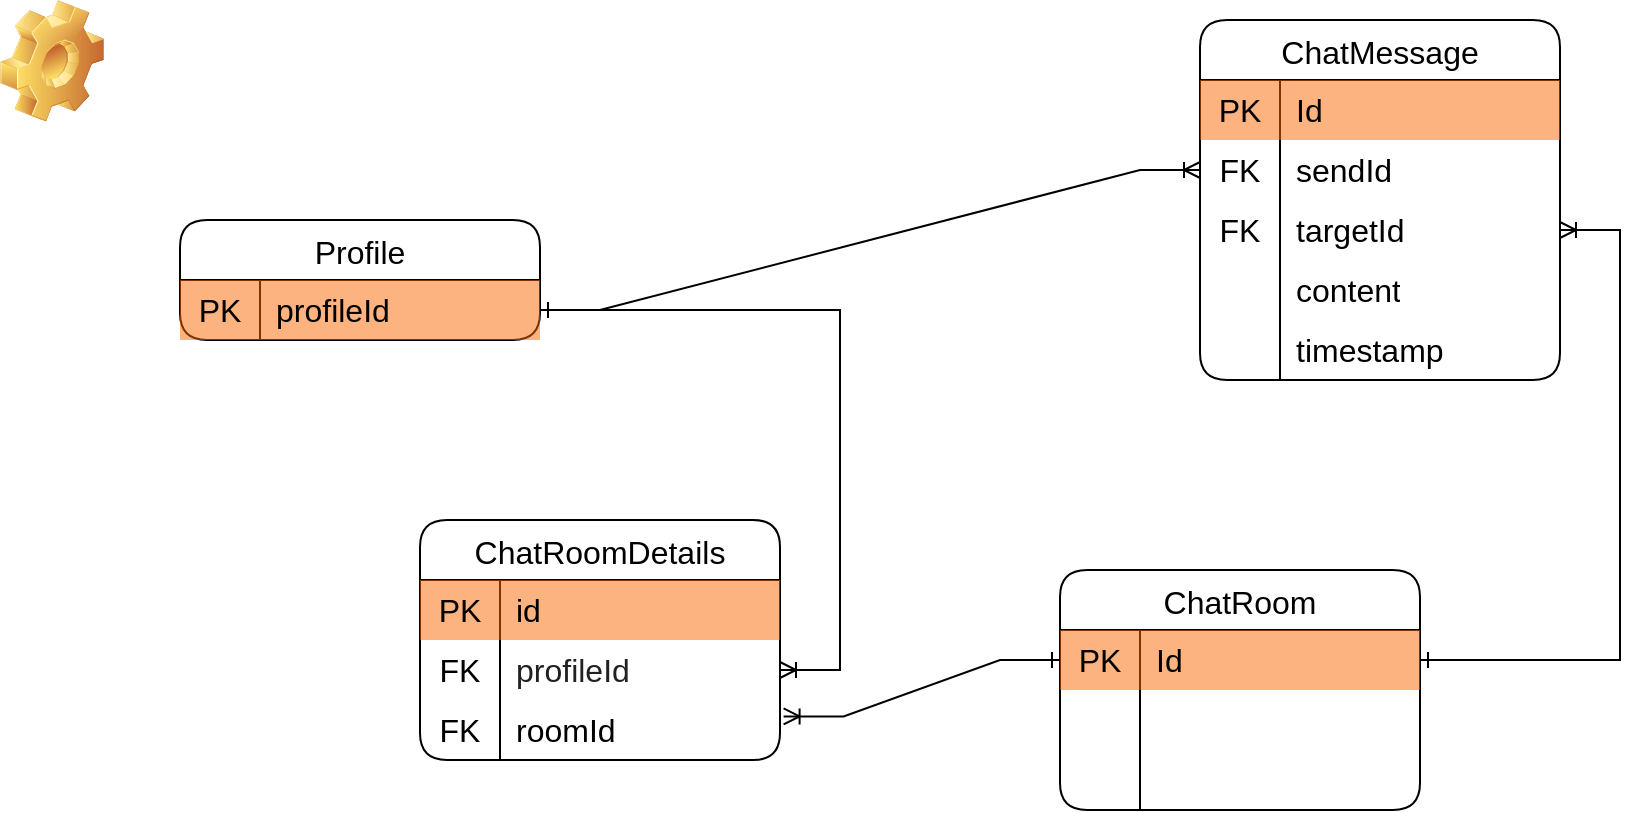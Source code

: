 <mxfile version="27.1.5">
  <diagram name="Trang-1" id="pwQh-P7N_mDCf1bXrBvJ">
    <mxGraphModel dx="1869" dy="604" grid="1" gridSize="10" guides="1" tooltips="1" connect="1" arrows="1" fold="1" page="1" pageScale="1" pageWidth="827" pageHeight="1169" math="0" shadow="0">
      <root>
        <mxCell id="0" />
        <mxCell id="1" parent="0" />
        <mxCell id="VwzWrJkpZuTJLP2jsCJy-5" value="ChatRoom" style="shape=table;startSize=30;container=1;collapsible=0;childLayout=tableLayout;fixedRows=1;rowLines=0;fontStyle=0;fontSize=16;labelBackgroundColor=none;rounded=1;" parent="1" vertex="1">
          <mxGeometry x="130" y="305" width="180" height="120" as="geometry" />
        </mxCell>
        <mxCell id="VwzWrJkpZuTJLP2jsCJy-6" value="" style="shape=tableRow;horizontal=0;startSize=0;swimlaneHead=0;swimlaneBody=0;top=0;left=0;bottom=0;right=0;collapsible=0;dropTarget=0;fillColor=none;points=[[0,0.5],[1,0.5]];portConstraint=eastwest;fontSize=16;labelBackgroundColor=none;" parent="VwzWrJkpZuTJLP2jsCJy-5" vertex="1">
          <mxGeometry y="30" width="180" height="30" as="geometry" />
        </mxCell>
        <mxCell id="VwzWrJkpZuTJLP2jsCJy-7" value="PK" style="shape=partialRectangle;html=1;whiteSpace=wrap;connectable=0;fillColor=#fa6800;top=0;left=0;bottom=0;right=0;overflow=hidden;pointerEvents=1;fontSize=16;labelBackgroundColor=none;fontColor=#000000;strokeColor=#C73500;opacity=50;" parent="VwzWrJkpZuTJLP2jsCJy-6" vertex="1">
          <mxGeometry width="40" height="30" as="geometry">
            <mxRectangle width="40" height="30" as="alternateBounds" />
          </mxGeometry>
        </mxCell>
        <mxCell id="VwzWrJkpZuTJLP2jsCJy-8" value="Id" style="shape=partialRectangle;html=1;whiteSpace=wrap;connectable=0;fillColor=#fa6800;top=0;left=0;bottom=0;right=0;align=left;spacingLeft=6;overflow=hidden;fontSize=16;labelBackgroundColor=none;fontColor=#000000;strokeColor=#C73500;opacity=50;" parent="VwzWrJkpZuTJLP2jsCJy-6" vertex="1">
          <mxGeometry x="40" width="140" height="30" as="geometry">
            <mxRectangle width="140" height="30" as="alternateBounds" />
          </mxGeometry>
        </mxCell>
        <mxCell id="VwzWrJkpZuTJLP2jsCJy-9" value="" style="shape=tableRow;horizontal=0;startSize=0;swimlaneHead=0;swimlaneBody=0;top=0;left=0;bottom=0;right=0;collapsible=0;dropTarget=0;fillColor=none;points=[[0,0.5],[1,0.5]];portConstraint=eastwest;fontSize=16;labelBackgroundColor=none;" parent="VwzWrJkpZuTJLP2jsCJy-5" vertex="1">
          <mxGeometry y="60" width="180" height="30" as="geometry" />
        </mxCell>
        <mxCell id="VwzWrJkpZuTJLP2jsCJy-10" value="" style="shape=partialRectangle;html=1;whiteSpace=wrap;connectable=0;fillColor=none;top=0;left=0;bottom=0;right=0;overflow=hidden;fontSize=16;labelBackgroundColor=none;" parent="VwzWrJkpZuTJLP2jsCJy-9" vertex="1">
          <mxGeometry width="40" height="30" as="geometry">
            <mxRectangle width="40" height="30" as="alternateBounds" />
          </mxGeometry>
        </mxCell>
        <mxCell id="VwzWrJkpZuTJLP2jsCJy-11" value="" style="shape=partialRectangle;html=1;whiteSpace=wrap;connectable=0;fillColor=none;top=0;left=0;bottom=0;right=0;align=left;spacingLeft=6;overflow=hidden;fontSize=16;labelBackgroundColor=none;" parent="VwzWrJkpZuTJLP2jsCJy-9" vertex="1">
          <mxGeometry x="40" width="140" height="30" as="geometry">
            <mxRectangle width="140" height="30" as="alternateBounds" />
          </mxGeometry>
        </mxCell>
        <mxCell id="VwzWrJkpZuTJLP2jsCJy-12" value="" style="shape=tableRow;horizontal=0;startSize=0;swimlaneHead=0;swimlaneBody=0;top=0;left=0;bottom=0;right=0;collapsible=0;dropTarget=0;fillColor=none;points=[[0,0.5],[1,0.5]];portConstraint=eastwest;fontSize=16;labelBackgroundColor=none;" parent="VwzWrJkpZuTJLP2jsCJy-5" vertex="1">
          <mxGeometry y="90" width="180" height="30" as="geometry" />
        </mxCell>
        <mxCell id="VwzWrJkpZuTJLP2jsCJy-13" value="" style="shape=partialRectangle;html=1;whiteSpace=wrap;connectable=0;fillColor=none;top=0;left=0;bottom=0;right=0;overflow=hidden;fontSize=16;labelBackgroundColor=none;" parent="VwzWrJkpZuTJLP2jsCJy-12" vertex="1">
          <mxGeometry width="40" height="30" as="geometry">
            <mxRectangle width="40" height="30" as="alternateBounds" />
          </mxGeometry>
        </mxCell>
        <mxCell id="VwzWrJkpZuTJLP2jsCJy-14" value="" style="shape=partialRectangle;html=1;whiteSpace=wrap;connectable=0;fillColor=none;top=0;left=0;bottom=0;right=0;align=left;spacingLeft=6;overflow=hidden;fontSize=16;labelBackgroundColor=none;" parent="VwzWrJkpZuTJLP2jsCJy-12" vertex="1">
          <mxGeometry x="40" width="140" height="30" as="geometry">
            <mxRectangle width="140" height="30" as="alternateBounds" />
          </mxGeometry>
        </mxCell>
        <mxCell id="VwzWrJkpZuTJLP2jsCJy-15" value="ChatMessage" style="shape=table;startSize=30;container=1;collapsible=0;childLayout=tableLayout;fixedRows=1;rowLines=0;fontStyle=0;fontSize=16;labelBackgroundColor=none;rounded=1;" parent="1" vertex="1">
          <mxGeometry x="200" y="30" width="180" height="180" as="geometry" />
        </mxCell>
        <mxCell id="VwzWrJkpZuTJLP2jsCJy-16" value="" style="shape=tableRow;horizontal=0;startSize=0;swimlaneHead=0;swimlaneBody=0;top=0;left=0;bottom=0;right=0;collapsible=0;dropTarget=0;fillColor=none;points=[[0,0.5],[1,0.5]];portConstraint=eastwest;fontSize=16;labelBackgroundColor=none;" parent="VwzWrJkpZuTJLP2jsCJy-15" vertex="1">
          <mxGeometry y="30" width="180" height="30" as="geometry" />
        </mxCell>
        <mxCell id="VwzWrJkpZuTJLP2jsCJy-17" value="PK" style="shape=partialRectangle;html=1;whiteSpace=wrap;connectable=0;fillColor=#fa6800;top=0;left=0;bottom=0;right=0;overflow=hidden;pointerEvents=1;fontSize=16;labelBackgroundColor=none;fontColor=#000000;strokeColor=#C73500;opacity=50;" parent="VwzWrJkpZuTJLP2jsCJy-16" vertex="1">
          <mxGeometry width="40" height="30" as="geometry">
            <mxRectangle width="40" height="30" as="alternateBounds" />
          </mxGeometry>
        </mxCell>
        <mxCell id="VwzWrJkpZuTJLP2jsCJy-18" value="Id" style="shape=partialRectangle;html=1;whiteSpace=wrap;connectable=0;fillColor=#fa6800;top=0;left=0;bottom=0;right=0;align=left;spacingLeft=6;overflow=hidden;fontSize=16;labelBackgroundColor=none;fontColor=#000000;strokeColor=#C73500;opacity=50;" parent="VwzWrJkpZuTJLP2jsCJy-16" vertex="1">
          <mxGeometry x="40" width="140" height="30" as="geometry">
            <mxRectangle width="140" height="30" as="alternateBounds" />
          </mxGeometry>
        </mxCell>
        <mxCell id="VwzWrJkpZuTJLP2jsCJy-19" value="" style="shape=tableRow;horizontal=0;startSize=0;swimlaneHead=0;swimlaneBody=0;top=0;left=0;bottom=0;right=0;collapsible=0;dropTarget=0;fillColor=none;points=[[0,0.5],[1,0.5]];portConstraint=eastwest;fontSize=16;labelBackgroundColor=none;" parent="VwzWrJkpZuTJLP2jsCJy-15" vertex="1">
          <mxGeometry y="60" width="180" height="30" as="geometry" />
        </mxCell>
        <mxCell id="VwzWrJkpZuTJLP2jsCJy-20" value="FK" style="shape=partialRectangle;html=1;whiteSpace=wrap;connectable=0;fillColor=none;top=0;left=0;bottom=0;right=0;overflow=hidden;fontSize=16;labelBackgroundColor=none;" parent="VwzWrJkpZuTJLP2jsCJy-19" vertex="1">
          <mxGeometry width="40" height="30" as="geometry">
            <mxRectangle width="40" height="30" as="alternateBounds" />
          </mxGeometry>
        </mxCell>
        <mxCell id="VwzWrJkpZuTJLP2jsCJy-21" value="sendId" style="shape=partialRectangle;html=1;whiteSpace=wrap;connectable=0;fillColor=none;top=0;left=0;bottom=0;right=0;align=left;spacingLeft=6;overflow=hidden;fontSize=16;labelBackgroundColor=none;" parent="VwzWrJkpZuTJLP2jsCJy-19" vertex="1">
          <mxGeometry x="40" width="140" height="30" as="geometry">
            <mxRectangle width="140" height="30" as="alternateBounds" />
          </mxGeometry>
        </mxCell>
        <mxCell id="ruw2eUprHoUhtaNcCGyu-4" style="shape=tableRow;horizontal=0;startSize=0;swimlaneHead=0;swimlaneBody=0;top=0;left=0;bottom=0;right=0;collapsible=0;dropTarget=0;fillColor=none;points=[[0,0.5],[1,0.5]];portConstraint=eastwest;fontSize=16;labelBackgroundColor=none;" vertex="1" parent="VwzWrJkpZuTJLP2jsCJy-15">
          <mxGeometry y="90" width="180" height="30" as="geometry" />
        </mxCell>
        <mxCell id="ruw2eUprHoUhtaNcCGyu-5" value="FK" style="shape=partialRectangle;html=1;whiteSpace=wrap;connectable=0;fillColor=none;top=0;left=0;bottom=0;right=0;overflow=hidden;fontSize=16;labelBackgroundColor=none;" vertex="1" parent="ruw2eUprHoUhtaNcCGyu-4">
          <mxGeometry width="40" height="30" as="geometry">
            <mxRectangle width="40" height="30" as="alternateBounds" />
          </mxGeometry>
        </mxCell>
        <mxCell id="ruw2eUprHoUhtaNcCGyu-6" value="targetId" style="shape=partialRectangle;html=1;whiteSpace=wrap;connectable=0;fillColor=none;top=0;left=0;bottom=0;right=0;align=left;spacingLeft=6;overflow=hidden;fontSize=16;labelBackgroundColor=none;" vertex="1" parent="ruw2eUprHoUhtaNcCGyu-4">
          <mxGeometry x="40" width="140" height="30" as="geometry">
            <mxRectangle width="140" height="30" as="alternateBounds" />
          </mxGeometry>
        </mxCell>
        <mxCell id="VwzWrJkpZuTJLP2jsCJy-22" value="" style="shape=tableRow;horizontal=0;startSize=0;swimlaneHead=0;swimlaneBody=0;top=0;left=0;bottom=0;right=0;collapsible=0;dropTarget=0;fillColor=none;points=[[0,0.5],[1,0.5]];portConstraint=eastwest;fontSize=16;labelBackgroundColor=none;" parent="VwzWrJkpZuTJLP2jsCJy-15" vertex="1">
          <mxGeometry y="120" width="180" height="30" as="geometry" />
        </mxCell>
        <mxCell id="VwzWrJkpZuTJLP2jsCJy-23" value="" style="shape=partialRectangle;html=1;whiteSpace=wrap;connectable=0;fillColor=none;top=0;left=0;bottom=0;right=0;overflow=hidden;fontSize=16;labelBackgroundColor=none;" parent="VwzWrJkpZuTJLP2jsCJy-22" vertex="1">
          <mxGeometry width="40" height="30" as="geometry">
            <mxRectangle width="40" height="30" as="alternateBounds" />
          </mxGeometry>
        </mxCell>
        <mxCell id="VwzWrJkpZuTJLP2jsCJy-24" value="content" style="shape=partialRectangle;html=1;whiteSpace=wrap;connectable=0;fillColor=none;top=0;left=0;bottom=0;right=0;align=left;spacingLeft=6;overflow=hidden;fontSize=16;labelBackgroundColor=none;" parent="VwzWrJkpZuTJLP2jsCJy-22" vertex="1">
          <mxGeometry x="40" width="140" height="30" as="geometry">
            <mxRectangle width="140" height="30" as="alternateBounds" />
          </mxGeometry>
        </mxCell>
        <mxCell id="ruw2eUprHoUhtaNcCGyu-1" style="shape=tableRow;horizontal=0;startSize=0;swimlaneHead=0;swimlaneBody=0;top=0;left=0;bottom=0;right=0;collapsible=0;dropTarget=0;fillColor=none;points=[[0,0.5],[1,0.5]];portConstraint=eastwest;fontSize=16;labelBackgroundColor=none;" vertex="1" parent="VwzWrJkpZuTJLP2jsCJy-15">
          <mxGeometry y="150" width="180" height="30" as="geometry" />
        </mxCell>
        <mxCell id="ruw2eUprHoUhtaNcCGyu-2" style="shape=partialRectangle;html=1;whiteSpace=wrap;connectable=0;fillColor=none;top=0;left=0;bottom=0;right=0;overflow=hidden;fontSize=16;labelBackgroundColor=none;" vertex="1" parent="ruw2eUprHoUhtaNcCGyu-1">
          <mxGeometry width="40" height="30" as="geometry">
            <mxRectangle width="40" height="30" as="alternateBounds" />
          </mxGeometry>
        </mxCell>
        <mxCell id="ruw2eUprHoUhtaNcCGyu-3" value="timestamp" style="shape=partialRectangle;html=1;whiteSpace=wrap;connectable=0;fillColor=none;top=0;left=0;bottom=0;right=0;align=left;spacingLeft=6;overflow=hidden;fontSize=16;labelBackgroundColor=none;" vertex="1" parent="ruw2eUprHoUhtaNcCGyu-1">
          <mxGeometry x="40" width="140" height="30" as="geometry">
            <mxRectangle width="140" height="30" as="alternateBounds" />
          </mxGeometry>
        </mxCell>
        <mxCell id="VwzWrJkpZuTJLP2jsCJy-27" value="Profile" style="shape=table;startSize=30;container=1;collapsible=0;childLayout=tableLayout;fixedRows=1;rowLines=0;fontStyle=0;fontSize=16;labelBackgroundColor=none;rounded=1;" parent="1" vertex="1">
          <mxGeometry x="-310" y="130" width="180" height="60" as="geometry" />
        </mxCell>
        <mxCell id="VwzWrJkpZuTJLP2jsCJy-28" value="" style="shape=tableRow;horizontal=0;startSize=0;swimlaneHead=0;swimlaneBody=0;top=0;left=0;bottom=0;right=0;collapsible=0;dropTarget=0;fillColor=none;points=[[0,0.5],[1,0.5]];portConstraint=eastwest;fontSize=16;labelBackgroundColor=none;" parent="VwzWrJkpZuTJLP2jsCJy-27" vertex="1">
          <mxGeometry y="30" width="180" height="30" as="geometry" />
        </mxCell>
        <mxCell id="VwzWrJkpZuTJLP2jsCJy-29" value="PK" style="shape=partialRectangle;html=1;whiteSpace=wrap;connectable=0;fillColor=#fa6800;top=0;left=0;bottom=0;right=0;overflow=hidden;pointerEvents=1;fontSize=16;labelBackgroundColor=none;fontColor=#000000;strokeColor=#C73500;opacity=50;" parent="VwzWrJkpZuTJLP2jsCJy-28" vertex="1">
          <mxGeometry width="40" height="30" as="geometry">
            <mxRectangle width="40" height="30" as="alternateBounds" />
          </mxGeometry>
        </mxCell>
        <mxCell id="VwzWrJkpZuTJLP2jsCJy-30" value="profileId" style="shape=partialRectangle;html=1;whiteSpace=wrap;connectable=0;fillColor=#fa6800;top=0;left=0;bottom=0;right=0;align=left;spacingLeft=6;overflow=hidden;fontSize=16;labelBackgroundColor=none;fontColor=#000000;strokeColor=#C73500;opacity=50;" parent="VwzWrJkpZuTJLP2jsCJy-28" vertex="1">
          <mxGeometry x="40" width="140" height="30" as="geometry">
            <mxRectangle width="140" height="30" as="alternateBounds" />
          </mxGeometry>
        </mxCell>
        <mxCell id="VwzWrJkpZuTJLP2jsCJy-37" style="edgeStyle=entityRelationEdgeStyle;rounded=0;orthogonalLoop=1;jettySize=auto;html=1;endArrow=ERoneToMany;endFill=0;startArrow=ERone;startFill=0;" parent="1" source="VwzWrJkpZuTJLP2jsCJy-28" target="VwzWrJkpZuTJLP2jsCJy-19" edge="1">
          <mxGeometry relative="1" as="geometry" />
        </mxCell>
        <mxCell id="ruw2eUprHoUhtaNcCGyu-33" style="edgeStyle=entityRelationEdgeStyle;shape=connector;rounded=0;orthogonalLoop=1;jettySize=auto;html=1;strokeColor=default;align=center;verticalAlign=middle;fontFamily=Helvetica;fontSize=16;fontColor=default;fontStyle=0;labelBackgroundColor=none;startArrow=ERone;startFill=0;endArrow=ERoneToMany;endFill=0;" edge="1" parent="1" source="VwzWrJkpZuTJLP2jsCJy-6" target="ruw2eUprHoUhtaNcCGyu-4">
          <mxGeometry relative="1" as="geometry" />
        </mxCell>
        <mxCell id="ruw2eUprHoUhtaNcCGyu-34" value="ChatRoomDetails" style="shape=table;startSize=30;container=1;collapsible=0;childLayout=tableLayout;fixedRows=1;rowLines=0;fontStyle=0;strokeColor=default;fontSize=16;rounded=1;align=center;verticalAlign=middle;fontFamily=Helvetica;fontColor=default;labelBackgroundColor=none;fillColor=default;" vertex="1" parent="1">
          <mxGeometry x="-190" y="280" width="180" height="120" as="geometry" />
        </mxCell>
        <mxCell id="ruw2eUprHoUhtaNcCGyu-48" style="shape=tableRow;horizontal=0;startSize=0;swimlaneHead=0;swimlaneBody=0;top=0;left=0;bottom=0;right=0;collapsible=0;dropTarget=0;fillColor=none;points=[[0,0.5],[1,0.5]];portConstraint=eastwest;strokeColor=inherit;fontSize=16;rounded=1;align=center;verticalAlign=middle;fontFamily=Helvetica;fontColor=default;fontStyle=0;labelBackgroundColor=none;" vertex="1" parent="ruw2eUprHoUhtaNcCGyu-34">
          <mxGeometry y="30" width="180" height="30" as="geometry" />
        </mxCell>
        <mxCell id="ruw2eUprHoUhtaNcCGyu-49" value="PK" style="shape=partialRectangle;html=1;whiteSpace=wrap;connectable=0;fillColor=#fa6800;top=0;left=0;bottom=0;right=0;overflow=hidden;pointerEvents=1;strokeColor=#C73500;fontSize=16;rounded=1;align=center;verticalAlign=middle;fontFamily=Helvetica;fontColor=#000000;fontStyle=0;labelBackgroundColor=none;opacity=50;" vertex="1" parent="ruw2eUprHoUhtaNcCGyu-48">
          <mxGeometry width="40" height="30" as="geometry">
            <mxRectangle width="40" height="30" as="alternateBounds" />
          </mxGeometry>
        </mxCell>
        <mxCell id="ruw2eUprHoUhtaNcCGyu-50" value="id" style="shape=partialRectangle;html=1;whiteSpace=wrap;connectable=0;fillColor=#fa6800;top=0;left=0;bottom=0;right=0;align=left;spacingLeft=6;overflow=hidden;strokeColor=#C73500;fontSize=16;rounded=1;verticalAlign=middle;fontFamily=Helvetica;fontColor=#000000;fontStyle=0;labelBackgroundColor=none;opacity=50;" vertex="1" parent="ruw2eUprHoUhtaNcCGyu-48">
          <mxGeometry x="40" width="140" height="30" as="geometry">
            <mxRectangle width="140" height="30" as="alternateBounds" />
          </mxGeometry>
        </mxCell>
        <mxCell id="ruw2eUprHoUhtaNcCGyu-35" value="" style="shape=tableRow;horizontal=0;startSize=0;swimlaneHead=0;swimlaneBody=0;top=0;left=0;bottom=0;right=0;collapsible=0;dropTarget=0;fillColor=none;points=[[0,0.5],[1,0.5]];portConstraint=eastwest;strokeColor=inherit;fontSize=16;rounded=1;align=center;verticalAlign=middle;fontFamily=Helvetica;fontColor=default;fontStyle=0;labelBackgroundColor=none;" vertex="1" parent="ruw2eUprHoUhtaNcCGyu-34">
          <mxGeometry y="60" width="180" height="30" as="geometry" />
        </mxCell>
        <mxCell id="ruw2eUprHoUhtaNcCGyu-36" value="FK" style="shape=partialRectangle;html=1;whiteSpace=wrap;connectable=0;fillColor=none;top=0;left=0;bottom=0;right=0;overflow=hidden;pointerEvents=1;strokeColor=inherit;fontSize=16;rounded=1;align=center;verticalAlign=middle;fontFamily=Helvetica;fontColor=default;fontStyle=0;labelBackgroundColor=none;" vertex="1" parent="ruw2eUprHoUhtaNcCGyu-35">
          <mxGeometry width="40" height="30" as="geometry">
            <mxRectangle width="40" height="30" as="alternateBounds" />
          </mxGeometry>
        </mxCell>
        <mxCell id="ruw2eUprHoUhtaNcCGyu-37" value="&lt;font color=&quot;#212121&quot;&gt;profileId&lt;/font&gt;" style="shape=partialRectangle;html=1;whiteSpace=wrap;connectable=0;fillColor=none;top=0;left=0;bottom=0;right=0;align=left;spacingLeft=6;overflow=hidden;strokeColor=inherit;fontSize=16;rounded=1;verticalAlign=middle;fontFamily=Helvetica;fontColor=default;fontStyle=0;labelBackgroundColor=none;" vertex="1" parent="ruw2eUprHoUhtaNcCGyu-35">
          <mxGeometry x="40" width="140" height="30" as="geometry">
            <mxRectangle width="140" height="30" as="alternateBounds" />
          </mxGeometry>
        </mxCell>
        <mxCell id="ruw2eUprHoUhtaNcCGyu-38" value="" style="shape=tableRow;horizontal=0;startSize=0;swimlaneHead=0;swimlaneBody=0;top=0;left=0;bottom=0;right=0;collapsible=0;dropTarget=0;fillColor=none;points=[[0,0.5],[1,0.5]];portConstraint=eastwest;strokeColor=inherit;fontSize=16;rounded=1;align=center;verticalAlign=middle;fontFamily=Helvetica;fontColor=default;fontStyle=0;labelBackgroundColor=none;" vertex="1" parent="ruw2eUprHoUhtaNcCGyu-34">
          <mxGeometry y="90" width="180" height="30" as="geometry" />
        </mxCell>
        <mxCell id="ruw2eUprHoUhtaNcCGyu-39" value="FK" style="shape=partialRectangle;html=1;whiteSpace=wrap;connectable=0;fillColor=none;top=0;left=0;bottom=0;right=0;overflow=hidden;strokeColor=inherit;fontSize=16;rounded=1;align=center;verticalAlign=middle;fontFamily=Helvetica;fontColor=default;fontStyle=0;labelBackgroundColor=none;" vertex="1" parent="ruw2eUprHoUhtaNcCGyu-38">
          <mxGeometry width="40" height="30" as="geometry">
            <mxRectangle width="40" height="30" as="alternateBounds" />
          </mxGeometry>
        </mxCell>
        <mxCell id="ruw2eUprHoUhtaNcCGyu-40" value="roomId" style="shape=partialRectangle;html=1;whiteSpace=wrap;connectable=0;fillColor=none;top=0;left=0;bottom=0;right=0;align=left;spacingLeft=6;overflow=hidden;strokeColor=inherit;fontSize=16;rounded=1;verticalAlign=middle;fontFamily=Helvetica;fontColor=default;fontStyle=0;labelBackgroundColor=none;" vertex="1" parent="ruw2eUprHoUhtaNcCGyu-38">
          <mxGeometry x="40" width="140" height="30" as="geometry">
            <mxRectangle width="140" height="30" as="alternateBounds" />
          </mxGeometry>
        </mxCell>
        <mxCell id="ruw2eUprHoUhtaNcCGyu-45" style="edgeStyle=entityRelationEdgeStyle;shape=connector;rounded=0;orthogonalLoop=1;jettySize=auto;html=1;entryX=1.01;entryY=0.273;entryDx=0;entryDy=0;entryPerimeter=0;strokeColor=default;align=center;verticalAlign=middle;fontFamily=Helvetica;fontSize=16;fontColor=default;fontStyle=0;labelBackgroundColor=none;startArrow=ERone;startFill=0;endArrow=ERoneToMany;endFill=0;exitX=0;exitY=0.5;exitDx=0;exitDy=0;" edge="1" parent="1" source="VwzWrJkpZuTJLP2jsCJy-6" target="ruw2eUprHoUhtaNcCGyu-38">
          <mxGeometry relative="1" as="geometry" />
        </mxCell>
        <mxCell id="ruw2eUprHoUhtaNcCGyu-46" style="edgeStyle=entityRelationEdgeStyle;shape=connector;rounded=0;orthogonalLoop=1;jettySize=auto;html=1;strokeColor=default;align=center;verticalAlign=middle;fontFamily=Helvetica;fontSize=16;fontColor=default;fontStyle=0;labelBackgroundColor=none;startArrow=ERone;startFill=0;endArrow=ERoneToMany;endFill=0;" edge="1" parent="1" source="VwzWrJkpZuTJLP2jsCJy-28" target="ruw2eUprHoUhtaNcCGyu-35">
          <mxGeometry relative="1" as="geometry" />
        </mxCell>
        <mxCell id="ruw2eUprHoUhtaNcCGyu-51" value="" style="shape=image;html=1;verticalLabelPosition=bottom;verticalAlign=top;imageAspect=1;aspect=fixed;image=img/clipart/Gear_128x128.png;rounded=1;strokeColor=default;align=center;fontFamily=Helvetica;fontSize=16;fontColor=default;fontStyle=0;labelBackgroundColor=none;fillColor=default;" vertex="1" parent="1">
          <mxGeometry x="-400" y="20" width="52" height="61" as="geometry" />
        </mxCell>
      </root>
    </mxGraphModel>
  </diagram>
</mxfile>
